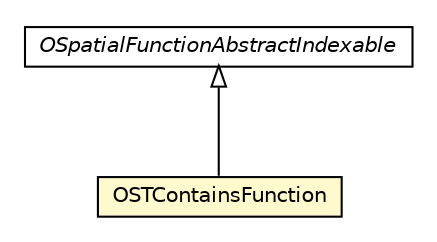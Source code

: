 #!/usr/local/bin/dot
#
# Class diagram 
# Generated by UMLGraph version R5_6-24-gf6e263 (http://www.umlgraph.org/)
#

digraph G {
	edge [fontname="Helvetica",fontsize=10,labelfontname="Helvetica",labelfontsize=10];
	node [fontname="Helvetica",fontsize=10,shape=plaintext];
	nodesep=0.25;
	ranksep=0.5;
	// com.orientechnologies.spatial.functions.OSTContainsFunction
	c6180672 [label=<<table title="com.orientechnologies.spatial.functions.OSTContainsFunction" border="0" cellborder="1" cellspacing="0" cellpadding="2" port="p" bgcolor="lemonChiffon" href="./OSTContainsFunction.html">
		<tr><td><table border="0" cellspacing="0" cellpadding="1">
<tr><td align="center" balign="center"> OSTContainsFunction </td></tr>
		</table></td></tr>
		</table>>, URL="./OSTContainsFunction.html", fontname="Helvetica", fontcolor="black", fontsize=10.0];
	// com.orientechnologies.spatial.functions.OSpatialFunctionAbstractIndexable
	c6180683 [label=<<table title="com.orientechnologies.spatial.functions.OSpatialFunctionAbstractIndexable" border="0" cellborder="1" cellspacing="0" cellpadding="2" port="p" href="./OSpatialFunctionAbstractIndexable.html">
		<tr><td><table border="0" cellspacing="0" cellpadding="1">
<tr><td align="center" balign="center"><font face="Helvetica-Oblique"> OSpatialFunctionAbstractIndexable </font></td></tr>
		</table></td></tr>
		</table>>, URL="./OSpatialFunctionAbstractIndexable.html", fontname="Helvetica", fontcolor="black", fontsize=10.0];
	//com.orientechnologies.spatial.functions.OSTContainsFunction extends com.orientechnologies.spatial.functions.OSpatialFunctionAbstractIndexable
	c6180683:p -> c6180672:p [dir=back,arrowtail=empty];
}

